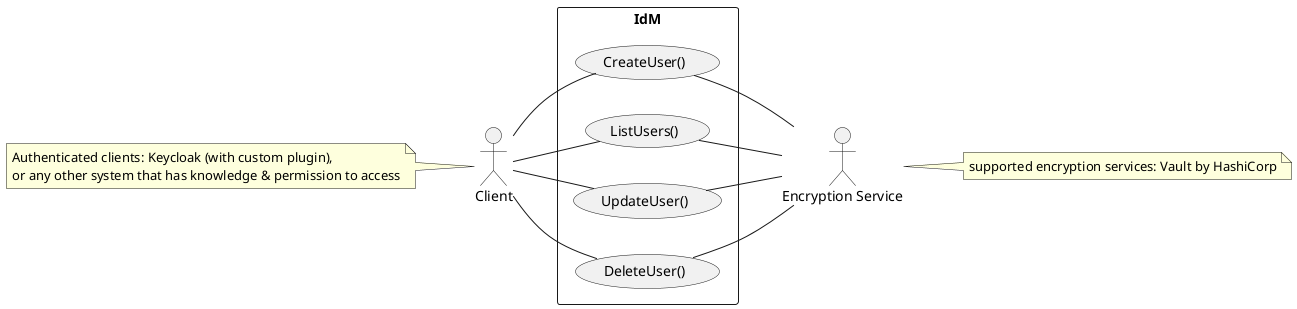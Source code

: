 @startuml
left to right direction

actor "Client" as client
actor "Encryption Service" as es
rectangle IdM {
    usecase "CreateUser()" as UC01
    usecase "ListUsers()" as UC02
    usecase "UpdateUser()" as UC03
    usecase "DeleteUser()" as UC04

}


note left of client
    Authenticated clients: Keycloak (with custom plugin),
    or any other system that has knowledge & permission to access
end note


note right of es
    supported encryption services: Vault by HashiCorp
end note


client - UC01
client - UC02
client -- UC03
client -- UC04

UC01 - es
UC02 - es
UC03 -- es
UC04 -- es


@enduml